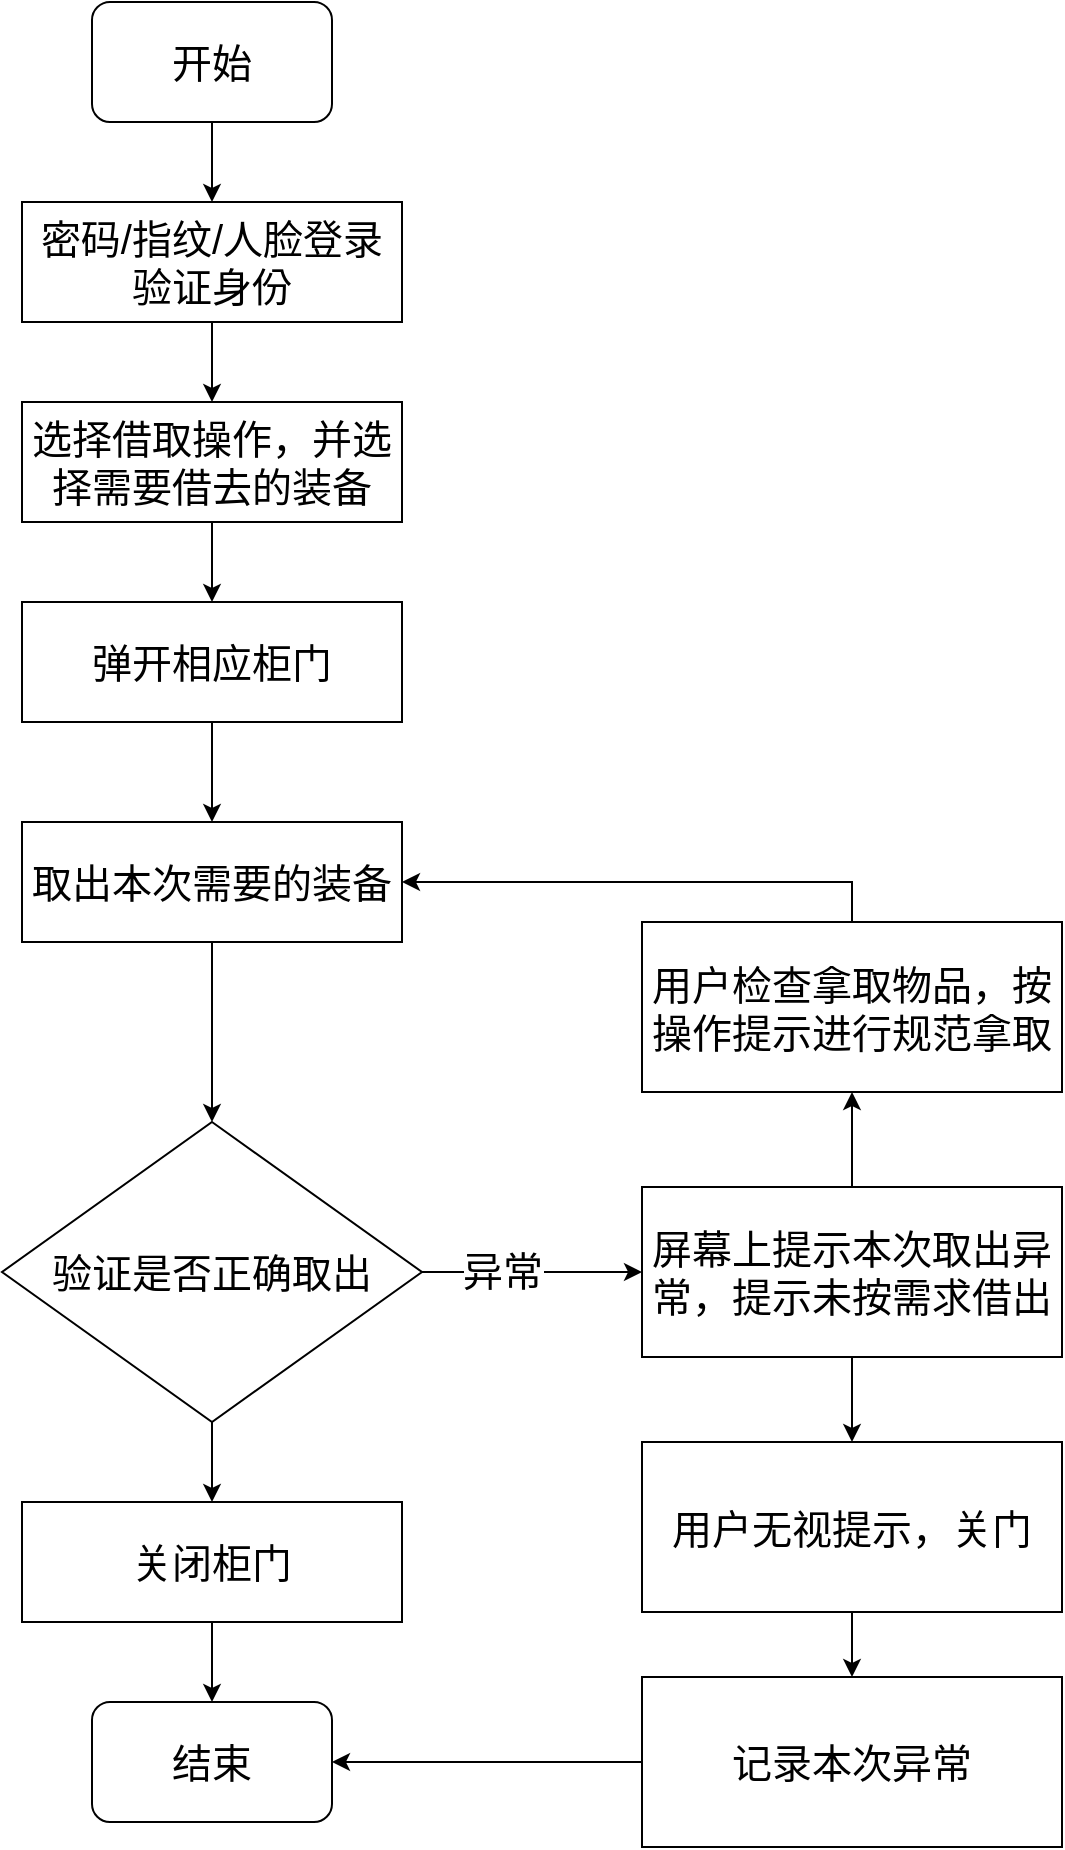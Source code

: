 <mxfile version="20.8.20" type="github">
  <diagram name="第 1 页" id="yQ06iRWflpRtdEBJHhxI">
    <mxGraphModel dx="2026" dy="1115" grid="1" gridSize="10" guides="1" tooltips="1" connect="1" arrows="1" fold="1" page="1" pageScale="1" pageWidth="827" pageHeight="1169" math="0" shadow="0">
      <root>
        <mxCell id="0" />
        <mxCell id="1" parent="0" />
        <mxCell id="XbdNVZJF1_j_4Jo6nYeP-6" value="" style="edgeStyle=orthogonalEdgeStyle;rounded=0;orthogonalLoop=1;jettySize=auto;html=1;fontSize=20;" edge="1" parent="1" source="XbdNVZJF1_j_4Jo6nYeP-1" target="XbdNVZJF1_j_4Jo6nYeP-5">
          <mxGeometry relative="1" as="geometry" />
        </mxCell>
        <mxCell id="XbdNVZJF1_j_4Jo6nYeP-1" value="&lt;font style=&quot;font-size: 20px;&quot;&gt;密码/指纹/人脸登录验证身份&lt;/font&gt;" style="rounded=0;whiteSpace=wrap;html=1;" vertex="1" parent="1">
          <mxGeometry x="110" y="270" width="190" height="60" as="geometry" />
        </mxCell>
        <mxCell id="XbdNVZJF1_j_4Jo6nYeP-4" value="" style="edgeStyle=orthogonalEdgeStyle;rounded=0;orthogonalLoop=1;jettySize=auto;html=1;fontSize=20;" edge="1" parent="1" source="XbdNVZJF1_j_4Jo6nYeP-3" target="XbdNVZJF1_j_4Jo6nYeP-1">
          <mxGeometry relative="1" as="geometry" />
        </mxCell>
        <mxCell id="XbdNVZJF1_j_4Jo6nYeP-3" value="开始" style="rounded=1;whiteSpace=wrap;html=1;fontSize=20;" vertex="1" parent="1">
          <mxGeometry x="145" y="170" width="120" height="60" as="geometry" />
        </mxCell>
        <mxCell id="XbdNVZJF1_j_4Jo6nYeP-8" value="" style="edgeStyle=orthogonalEdgeStyle;rounded=0;orthogonalLoop=1;jettySize=auto;html=1;fontSize=20;" edge="1" parent="1" source="XbdNVZJF1_j_4Jo6nYeP-5" target="XbdNVZJF1_j_4Jo6nYeP-7">
          <mxGeometry relative="1" as="geometry" />
        </mxCell>
        <mxCell id="XbdNVZJF1_j_4Jo6nYeP-5" value="&lt;span style=&quot;font-size: 20px;&quot;&gt;选择借取操作，并选择需要借去的装备&lt;/span&gt;" style="rounded=0;whiteSpace=wrap;html=1;" vertex="1" parent="1">
          <mxGeometry x="110" y="370" width="190" height="60" as="geometry" />
        </mxCell>
        <mxCell id="XbdNVZJF1_j_4Jo6nYeP-10" value="" style="edgeStyle=orthogonalEdgeStyle;rounded=0;orthogonalLoop=1;jettySize=auto;html=1;fontSize=20;" edge="1" parent="1" source="XbdNVZJF1_j_4Jo6nYeP-7" target="XbdNVZJF1_j_4Jo6nYeP-9">
          <mxGeometry relative="1" as="geometry" />
        </mxCell>
        <mxCell id="XbdNVZJF1_j_4Jo6nYeP-7" value="&lt;span style=&quot;font-size: 20px;&quot;&gt;弹开相应柜门&lt;/span&gt;" style="rounded=0;whiteSpace=wrap;html=1;" vertex="1" parent="1">
          <mxGeometry x="110" y="470" width="190" height="60" as="geometry" />
        </mxCell>
        <mxCell id="XbdNVZJF1_j_4Jo6nYeP-12" value="" style="edgeStyle=orthogonalEdgeStyle;rounded=0;orthogonalLoop=1;jettySize=auto;html=1;fontSize=20;" edge="1" parent="1" source="XbdNVZJF1_j_4Jo6nYeP-9" target="XbdNVZJF1_j_4Jo6nYeP-11">
          <mxGeometry relative="1" as="geometry" />
        </mxCell>
        <mxCell id="XbdNVZJF1_j_4Jo6nYeP-9" value="&lt;span style=&quot;font-size: 20px;&quot;&gt;取出本次需要的装备&lt;/span&gt;" style="rounded=0;whiteSpace=wrap;html=1;" vertex="1" parent="1">
          <mxGeometry x="110" y="580" width="190" height="60" as="geometry" />
        </mxCell>
        <mxCell id="XbdNVZJF1_j_4Jo6nYeP-20" value="" style="edgeStyle=orthogonalEdgeStyle;rounded=0;orthogonalLoop=1;jettySize=auto;html=1;fontSize=20;" edge="1" parent="1" source="XbdNVZJF1_j_4Jo6nYeP-11" target="XbdNVZJF1_j_4Jo6nYeP-19">
          <mxGeometry relative="1" as="geometry" />
        </mxCell>
        <mxCell id="XbdNVZJF1_j_4Jo6nYeP-22" value="" style="edgeStyle=orthogonalEdgeStyle;rounded=0;orthogonalLoop=1;jettySize=auto;html=1;fontSize=20;" edge="1" parent="1" source="XbdNVZJF1_j_4Jo6nYeP-11" target="XbdNVZJF1_j_4Jo6nYeP-21">
          <mxGeometry relative="1" as="geometry" />
        </mxCell>
        <mxCell id="XbdNVZJF1_j_4Jo6nYeP-23" value="异常" style="edgeLabel;html=1;align=center;verticalAlign=middle;resizable=0;points=[];fontSize=20;" vertex="1" connectable="0" parent="XbdNVZJF1_j_4Jo6nYeP-22">
          <mxGeometry x="-0.273" y="1" relative="1" as="geometry">
            <mxPoint as="offset" />
          </mxGeometry>
        </mxCell>
        <mxCell id="XbdNVZJF1_j_4Jo6nYeP-11" value="验证是否正确取出" style="rhombus;whiteSpace=wrap;html=1;fontSize=20;" vertex="1" parent="1">
          <mxGeometry x="100" y="730" width="210" height="150" as="geometry" />
        </mxCell>
        <mxCell id="XbdNVZJF1_j_4Jo6nYeP-17" value="结束" style="rounded=1;whiteSpace=wrap;html=1;fontSize=20;" vertex="1" parent="1">
          <mxGeometry x="145" y="1020" width="120" height="60" as="geometry" />
        </mxCell>
        <mxCell id="XbdNVZJF1_j_4Jo6nYeP-28" value="" style="edgeStyle=orthogonalEdgeStyle;rounded=0;orthogonalLoop=1;jettySize=auto;html=1;fontSize=20;" edge="1" parent="1" source="XbdNVZJF1_j_4Jo6nYeP-19" target="XbdNVZJF1_j_4Jo6nYeP-17">
          <mxGeometry relative="1" as="geometry" />
        </mxCell>
        <mxCell id="XbdNVZJF1_j_4Jo6nYeP-19" value="&lt;span style=&quot;font-size: 20px;&quot;&gt;关闭柜门&lt;/span&gt;" style="rounded=0;whiteSpace=wrap;html=1;" vertex="1" parent="1">
          <mxGeometry x="110" y="920" width="190" height="60" as="geometry" />
        </mxCell>
        <mxCell id="XbdNVZJF1_j_4Jo6nYeP-30" value="" style="edgeStyle=orthogonalEdgeStyle;rounded=0;orthogonalLoop=1;jettySize=auto;html=1;fontSize=20;" edge="1" parent="1" source="XbdNVZJF1_j_4Jo6nYeP-21" target="XbdNVZJF1_j_4Jo6nYeP-25">
          <mxGeometry relative="1" as="geometry" />
        </mxCell>
        <mxCell id="XbdNVZJF1_j_4Jo6nYeP-33" value="" style="edgeStyle=orthogonalEdgeStyle;rounded=0;orthogonalLoop=1;jettySize=auto;html=1;fontSize=20;" edge="1" parent="1" source="XbdNVZJF1_j_4Jo6nYeP-21" target="XbdNVZJF1_j_4Jo6nYeP-31">
          <mxGeometry relative="1" as="geometry" />
        </mxCell>
        <mxCell id="XbdNVZJF1_j_4Jo6nYeP-21" value="&lt;span style=&quot;font-size: 20px;&quot;&gt;屏幕上提示本次取出异常，提示未按需求借出&lt;/span&gt;" style="rounded=0;whiteSpace=wrap;html=1;" vertex="1" parent="1">
          <mxGeometry x="420" y="762.5" width="210" height="85" as="geometry" />
        </mxCell>
        <mxCell id="XbdNVZJF1_j_4Jo6nYeP-29" value="" style="edgeStyle=orthogonalEdgeStyle;rounded=0;orthogonalLoop=1;jettySize=auto;html=1;fontSize=20;" edge="1" parent="1" source="XbdNVZJF1_j_4Jo6nYeP-25" target="XbdNVZJF1_j_4Jo6nYeP-26">
          <mxGeometry relative="1" as="geometry" />
        </mxCell>
        <mxCell id="XbdNVZJF1_j_4Jo6nYeP-25" value="&lt;span style=&quot;font-size: 20px;&quot;&gt;用户无视提示，关门&lt;/span&gt;" style="rounded=0;whiteSpace=wrap;html=1;" vertex="1" parent="1">
          <mxGeometry x="420" y="890" width="210" height="85" as="geometry" />
        </mxCell>
        <mxCell id="XbdNVZJF1_j_4Jo6nYeP-27" style="edgeStyle=orthogonalEdgeStyle;rounded=0;orthogonalLoop=1;jettySize=auto;html=1;entryX=1;entryY=0.5;entryDx=0;entryDy=0;fontSize=20;" edge="1" parent="1" source="XbdNVZJF1_j_4Jo6nYeP-26" target="XbdNVZJF1_j_4Jo6nYeP-17">
          <mxGeometry relative="1" as="geometry" />
        </mxCell>
        <mxCell id="XbdNVZJF1_j_4Jo6nYeP-26" value="&lt;span style=&quot;font-size: 20px;&quot;&gt;记录本次异常&lt;/span&gt;" style="rounded=0;whiteSpace=wrap;html=1;" vertex="1" parent="1">
          <mxGeometry x="420" y="1007.5" width="210" height="85" as="geometry" />
        </mxCell>
        <mxCell id="XbdNVZJF1_j_4Jo6nYeP-32" style="edgeStyle=orthogonalEdgeStyle;rounded=0;orthogonalLoop=1;jettySize=auto;html=1;fontSize=20;entryX=1;entryY=0.5;entryDx=0;entryDy=0;exitX=0.5;exitY=0;exitDx=0;exitDy=0;" edge="1" parent="1" source="XbdNVZJF1_j_4Jo6nYeP-31" target="XbdNVZJF1_j_4Jo6nYeP-9">
          <mxGeometry relative="1" as="geometry">
            <mxPoint x="525" y="560" as="targetPoint" />
          </mxGeometry>
        </mxCell>
        <mxCell id="XbdNVZJF1_j_4Jo6nYeP-31" value="&lt;span style=&quot;font-size: 20px;&quot;&gt;用户检查拿取物品，按操作提示进行规范拿取&lt;/span&gt;" style="rounded=0;whiteSpace=wrap;html=1;" vertex="1" parent="1">
          <mxGeometry x="420" y="630" width="210" height="85" as="geometry" />
        </mxCell>
      </root>
    </mxGraphModel>
  </diagram>
</mxfile>
